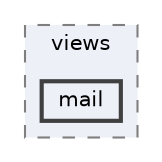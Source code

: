 digraph "resources/views/mail"
{
 // LATEX_PDF_SIZE
  bgcolor="transparent";
  edge [fontname=Helvetica,fontsize=10,labelfontname=Helvetica,labelfontsize=10];
  node [fontname=Helvetica,fontsize=10,shape=box,height=0.2,width=0.4];
  compound=true
  subgraph clusterdir_5794a73405254976eadeaaaebebc79b6 {
    graph [ bgcolor="#edf0f7", pencolor="grey50", label="views", fontname=Helvetica,fontsize=10 style="filled,dashed", URL="dir_5794a73405254976eadeaaaebebc79b6.html",tooltip=""]
  dir_e72b7650ca81efdd399db5773b1ee6cd [label="mail", fillcolor="#edf0f7", color="grey25", style="filled,bold", URL="dir_e72b7650ca81efdd399db5773b1ee6cd.html",tooltip=""];
  }
}
